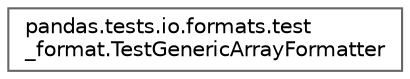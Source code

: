 digraph "Graphical Class Hierarchy"
{
 // LATEX_PDF_SIZE
  bgcolor="transparent";
  edge [fontname=Helvetica,fontsize=10,labelfontname=Helvetica,labelfontsize=10];
  node [fontname=Helvetica,fontsize=10,shape=box,height=0.2,width=0.4];
  rankdir="LR";
  Node0 [id="Node000000",label="pandas.tests.io.formats.test\l_format.TestGenericArrayFormatter",height=0.2,width=0.4,color="grey40", fillcolor="white", style="filled",URL="$d7/d8b/classpandas_1_1tests_1_1io_1_1formats_1_1test__format_1_1TestGenericArrayFormatter.html",tooltip=" "];
}
